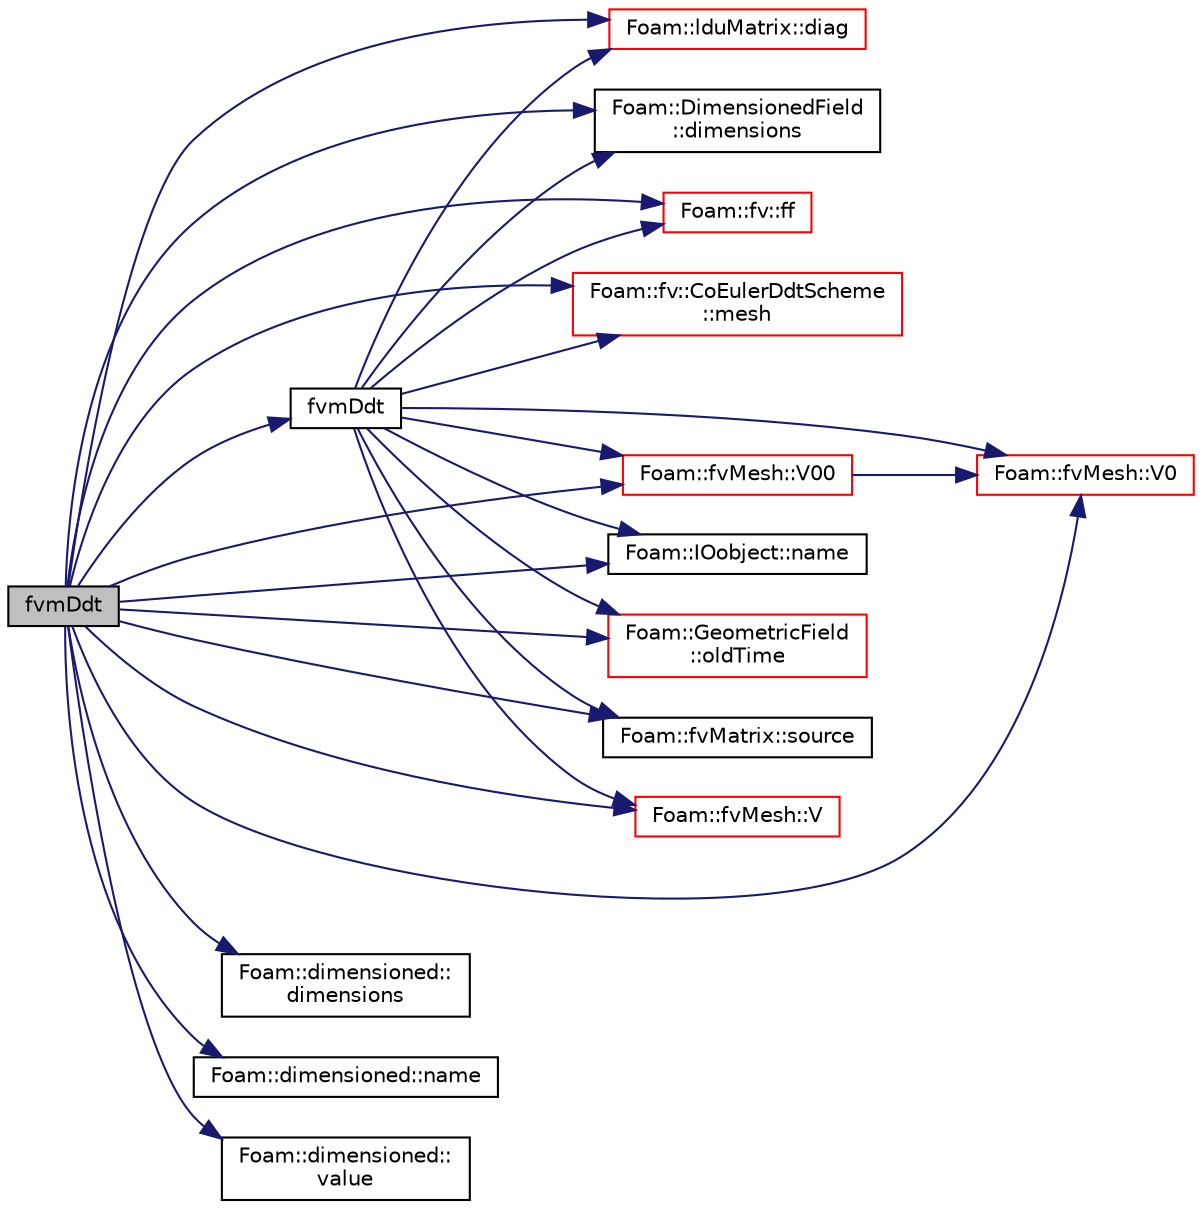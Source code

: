 digraph "fvmDdt"
{
  bgcolor="transparent";
  edge [fontname="Helvetica",fontsize="10",labelfontname="Helvetica",labelfontsize="10"];
  node [fontname="Helvetica",fontsize="10",shape=record];
  rankdir="LR";
  Node1 [label="fvmDdt",height=0.2,width=0.4,color="black", fillcolor="grey75", style="filled", fontcolor="black"];
  Node1 -> Node2 [color="midnightblue",fontsize="10",style="solid",fontname="Helvetica"];
  Node2 [label="Foam::lduMatrix::diag",height=0.2,width=0.4,color="red",URL="$a01306.html#a9140aaa9630c2cba2fe28369a649f2f0"];
  Node1 -> Node3 [color="midnightblue",fontsize="10",style="solid",fontname="Helvetica"];
  Node3 [label="Foam::dimensioned::\ldimensions",height=0.2,width=0.4,color="black",URL="$a00538.html#a6098093e7de06370342a85cfae8b31f5",tooltip="Return const reference to dimensions. "];
  Node1 -> Node4 [color="midnightblue",fontsize="10",style="solid",fontname="Helvetica"];
  Node4 [label="Foam::DimensionedField\l::dimensions",height=0.2,width=0.4,color="black",URL="$a00539.html#a6098093e7de06370342a85cfae8b31f5",tooltip="Return dimensions. "];
  Node1 -> Node5 [color="midnightblue",fontsize="10",style="solid",fontname="Helvetica"];
  Node5 [label="Foam::fv::ff",height=0.2,width=0.4,color="red",URL="$a11008.html#ab38421d38a2395d0ae398d03fc20609c"];
  Node1 -> Node6 [color="midnightblue",fontsize="10",style="solid",fontname="Helvetica"];
  Node6 [label="fvmDdt",height=0.2,width=0.4,color="black",URL="$a00439.html#a8602a98a4ac41054bb3dcf8adc93b94b"];
  Node6 -> Node2 [color="midnightblue",fontsize="10",style="solid",fontname="Helvetica"];
  Node6 -> Node4 [color="midnightblue",fontsize="10",style="solid",fontname="Helvetica"];
  Node6 -> Node5 [color="midnightblue",fontsize="10",style="solid",fontname="Helvetica"];
  Node6 -> Node7 [color="midnightblue",fontsize="10",style="solid",fontname="Helvetica"];
  Node7 [label="Foam::fv::CoEulerDdtScheme\l::mesh",height=0.2,width=0.4,color="red",URL="$a00308.html#a9687e6999ad5ae21072ec74623f049ff",tooltip="Return mesh reference. "];
  Node6 -> Node8 [color="midnightblue",fontsize="10",style="solid",fontname="Helvetica"];
  Node8 [label="Foam::IOobject::name",height=0.2,width=0.4,color="black",URL="$a01197.html#a75b72488d2e82151b025744974919d5d",tooltip="Return name. "];
  Node6 -> Node9 [color="midnightblue",fontsize="10",style="solid",fontname="Helvetica"];
  Node9 [label="Foam::GeometricField\l::oldTime",height=0.2,width=0.4,color="red",URL="$a00933.html#a590e4782d38c7bab9fc7d231aa6b5f3f",tooltip="Return old time field. "];
  Node6 -> Node10 [color="midnightblue",fontsize="10",style="solid",fontname="Helvetica"];
  Node10 [label="Foam::fvMatrix::source",height=0.2,width=0.4,color="black",URL="$a00888.html#a4c49d61a0e11bbdadf6646dbe3740560"];
  Node6 -> Node11 [color="midnightblue",fontsize="10",style="solid",fontname="Helvetica"];
  Node11 [label="Foam::fvMesh::V",height=0.2,width=0.4,color="red",URL="$a00889.html#a27cd86423696afe77220320c31fba00c",tooltip="Return cell volumes. "];
  Node6 -> Node12 [color="midnightblue",fontsize="10",style="solid",fontname="Helvetica"];
  Node12 [label="Foam::fvMesh::V0",height=0.2,width=0.4,color="red",URL="$a00889.html#aff0a2a98af258ba25f77411ceeb02bca",tooltip="Return old-time cell volumes. "];
  Node6 -> Node13 [color="midnightblue",fontsize="10",style="solid",fontname="Helvetica"];
  Node13 [label="Foam::fvMesh::V00",height=0.2,width=0.4,color="red",URL="$a00889.html#a95d2278787434a0911b935f596d0d24f",tooltip="Return old-old-time cell volumes. "];
  Node13 -> Node12 [color="midnightblue",fontsize="10",style="solid",fontname="Helvetica"];
  Node1 -> Node7 [color="midnightblue",fontsize="10",style="solid",fontname="Helvetica"];
  Node1 -> Node14 [color="midnightblue",fontsize="10",style="solid",fontname="Helvetica"];
  Node14 [label="Foam::dimensioned::name",height=0.2,width=0.4,color="black",URL="$a00538.html#a6d60057c26042eaf7fa1b3b6fb07b582",tooltip="Return const reference to name. "];
  Node1 -> Node8 [color="midnightblue",fontsize="10",style="solid",fontname="Helvetica"];
  Node1 -> Node9 [color="midnightblue",fontsize="10",style="solid",fontname="Helvetica"];
  Node1 -> Node10 [color="midnightblue",fontsize="10",style="solid",fontname="Helvetica"];
  Node1 -> Node11 [color="midnightblue",fontsize="10",style="solid",fontname="Helvetica"];
  Node1 -> Node12 [color="midnightblue",fontsize="10",style="solid",fontname="Helvetica"];
  Node1 -> Node13 [color="midnightblue",fontsize="10",style="solid",fontname="Helvetica"];
  Node1 -> Node15 [color="midnightblue",fontsize="10",style="solid",fontname="Helvetica"];
  Node15 [label="Foam::dimensioned::\lvalue",height=0.2,width=0.4,color="black",URL="$a00538.html#a080d3824651cfcf52f72acceec615aaa",tooltip="Return const reference to value. "];
}
